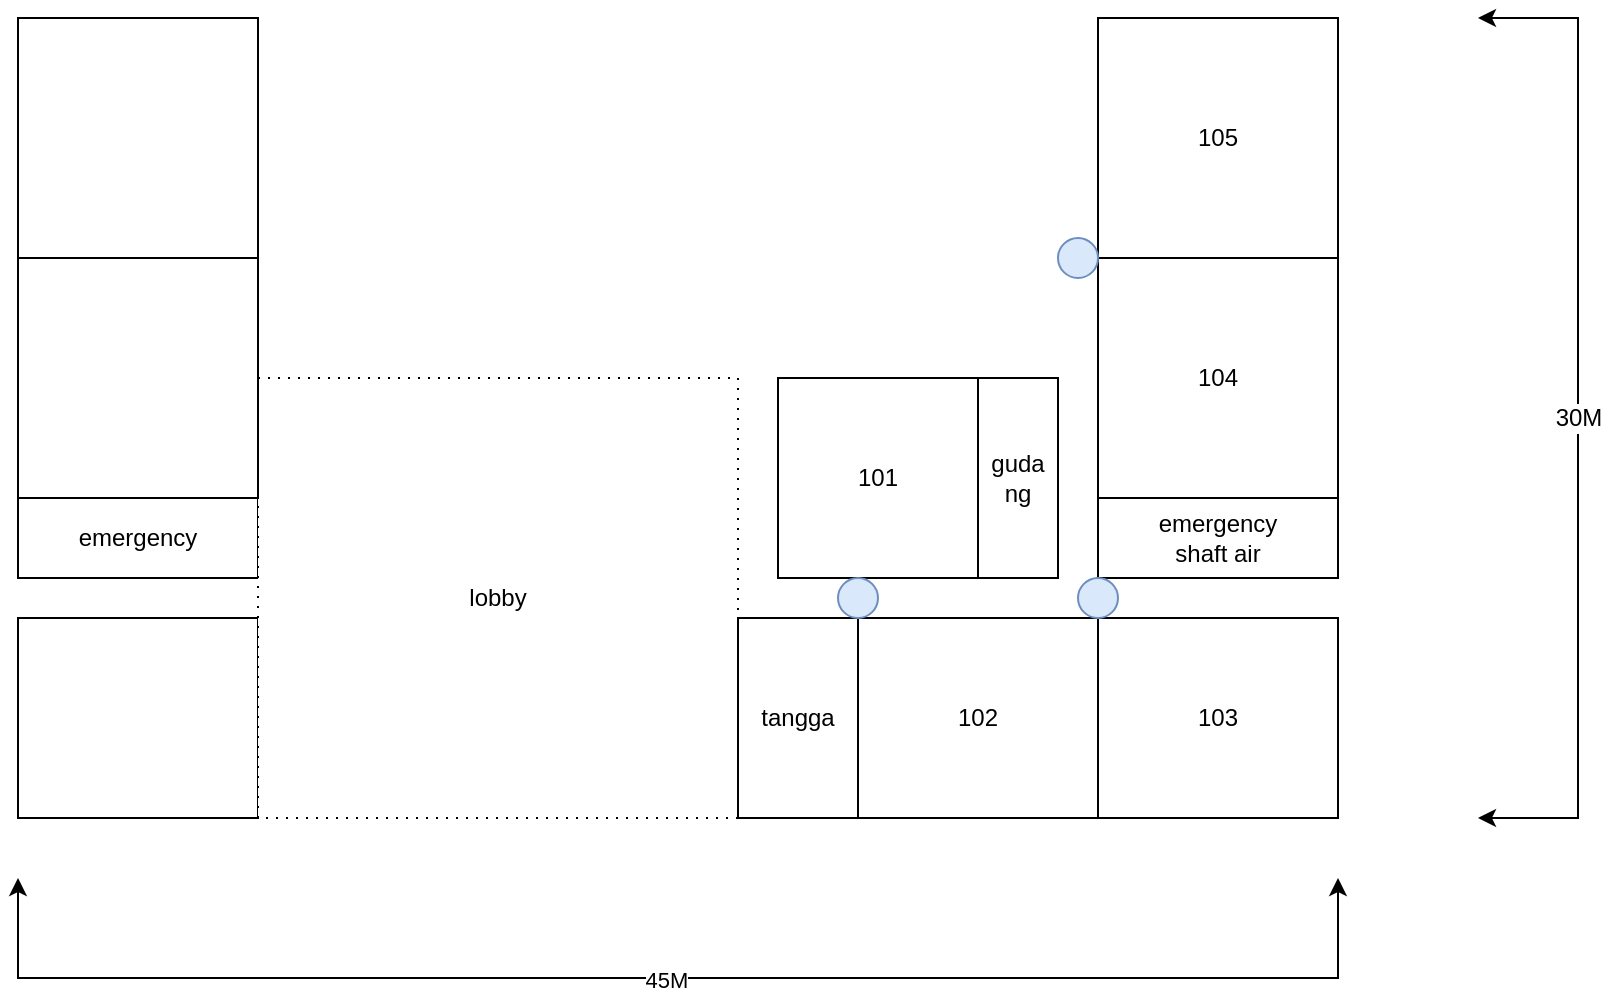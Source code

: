<mxfile version="28.1.0" pages="3">
  <diagram name="lt1" id="Ryh9sKyiQhLYInT_qm-5">
    <mxGraphModel dx="658" dy="552" grid="1" gridSize="10" guides="1" tooltips="1" connect="1" arrows="1" fold="1" page="1" pageScale="1" pageWidth="1169" pageHeight="827" math="0" shadow="0">
      <root>
        <mxCell id="6FYG-QUpL_KtXFAKSBGF-0" />
        <mxCell id="6FYG-QUpL_KtXFAKSBGF-1" parent="6FYG-QUpL_KtXFAKSBGF-0" />
        <mxCell id="6FYG-QUpL_KtXFAKSBGF-2" value="emergency" style="rounded=0;whiteSpace=wrap;html=1;shadow=0;" parent="6FYG-QUpL_KtXFAKSBGF-1" vertex="1">
          <mxGeometry x="200" y="320" width="120" height="40" as="geometry" />
        </mxCell>
        <mxCell id="6FYG-QUpL_KtXFAKSBGF-3" value="" style="rounded=0;whiteSpace=wrap;html=1;" parent="6FYG-QUpL_KtXFAKSBGF-1" vertex="1">
          <mxGeometry x="200" y="380" width="120" height="100" as="geometry" />
        </mxCell>
        <mxCell id="6FYG-QUpL_KtXFAKSBGF-4" value="lobby" style="rounded=0;whiteSpace=wrap;html=1;dashed=1;dashPattern=1 4;" parent="6FYG-QUpL_KtXFAKSBGF-1" vertex="1">
          <mxGeometry x="320" y="260" width="240" height="220" as="geometry" />
        </mxCell>
        <mxCell id="6FYG-QUpL_KtXFAKSBGF-7" value="tangga" style="rounded=0;whiteSpace=wrap;html=1;" parent="6FYG-QUpL_KtXFAKSBGF-1" vertex="1">
          <mxGeometry x="560" y="380" width="60" height="100" as="geometry" />
        </mxCell>
        <mxCell id="6FYG-QUpL_KtXFAKSBGF-8" value="101" style="rounded=0;whiteSpace=wrap;html=1;" parent="6FYG-QUpL_KtXFAKSBGF-1" vertex="1">
          <mxGeometry x="580" y="260" width="100" height="100" as="geometry" />
        </mxCell>
        <mxCell id="6FYG-QUpL_KtXFAKSBGF-9" value="guda&lt;div&gt;ng&lt;/div&gt;" style="rounded=0;whiteSpace=wrap;html=1;" parent="6FYG-QUpL_KtXFAKSBGF-1" vertex="1">
          <mxGeometry x="680" y="260" width="40" height="100" as="geometry" />
        </mxCell>
        <mxCell id="6FYG-QUpL_KtXFAKSBGF-10" value="303" style="rounded=0;whiteSpace=wrap;html=1;" parent="6FYG-QUpL_KtXFAKSBGF-1" vertex="1">
          <mxGeometry x="680" y="380" width="60" height="100" as="geometry" />
        </mxCell>
        <mxCell id="6FYG-QUpL_KtXFAKSBGF-11" value="102" style="rounded=0;whiteSpace=wrap;html=1;" parent="6FYG-QUpL_KtXFAKSBGF-1" vertex="1">
          <mxGeometry x="620" y="380" width="120" height="100" as="geometry" />
        </mxCell>
        <mxCell id="6FYG-QUpL_KtXFAKSBGF-12" value="305" style="rounded=0;whiteSpace=wrap;html=1;" parent="6FYG-QUpL_KtXFAKSBGF-1" vertex="1">
          <mxGeometry x="800" y="380" width="60" height="100" as="geometry" />
        </mxCell>
        <mxCell id="6FYG-QUpL_KtXFAKSBGF-13" value="103" style="rounded=0;whiteSpace=wrap;html=1;" parent="6FYG-QUpL_KtXFAKSBGF-1" vertex="1">
          <mxGeometry x="740" y="380" width="120" height="100" as="geometry" />
        </mxCell>
        <mxCell id="6FYG-QUpL_KtXFAKSBGF-14" value="emergency&lt;div&gt;shaft air&lt;/div&gt;" style="rounded=0;whiteSpace=wrap;html=1;shadow=0;" parent="6FYG-QUpL_KtXFAKSBGF-1" vertex="1">
          <mxGeometry x="740" y="320" width="120" height="40" as="geometry" />
        </mxCell>
        <mxCell id="6FYG-QUpL_KtXFAKSBGF-15" value="104" style="rounded=0;whiteSpace=wrap;html=1;" parent="6FYG-QUpL_KtXFAKSBGF-1" vertex="1">
          <mxGeometry x="740" y="200" width="120" height="120" as="geometry" />
        </mxCell>
        <mxCell id="6FYG-QUpL_KtXFAKSBGF-16" value="105" style="rounded=0;whiteSpace=wrap;html=1;" parent="6FYG-QUpL_KtXFAKSBGF-1" vertex="1">
          <mxGeometry x="740" y="80" width="120" height="120" as="geometry" />
        </mxCell>
        <mxCell id="6FYG-QUpL_KtXFAKSBGF-20" value="" style="rounded=0;whiteSpace=wrap;html=1;" parent="6FYG-QUpL_KtXFAKSBGF-1" vertex="1">
          <mxGeometry x="200" y="200" width="120" height="120" as="geometry" />
        </mxCell>
        <mxCell id="6FYG-QUpL_KtXFAKSBGF-21" value="" style="rounded=0;whiteSpace=wrap;html=1;" parent="6FYG-QUpL_KtXFAKSBGF-1" vertex="1">
          <mxGeometry x="200" y="80" width="120" height="120" as="geometry" />
        </mxCell>
        <mxCell id="2U9vTwSCfSshg6_ST1x--0" value="" style="endArrow=classic;startArrow=classic;html=1;rounded=0;" edge="1" parent="6FYG-QUpL_KtXFAKSBGF-1">
          <mxGeometry width="50" height="50" relative="1" as="geometry">
            <mxPoint x="200" y="510" as="sourcePoint" />
            <mxPoint x="860" y="510" as="targetPoint" />
            <Array as="points">
              <mxPoint x="200" y="560" />
              <mxPoint x="860" y="560" />
            </Array>
          </mxGeometry>
        </mxCell>
        <mxCell id="2U9vTwSCfSshg6_ST1x--1" value="45M" style="edgeLabel;html=1;align=center;verticalAlign=middle;resizable=0;points=[];" vertex="1" connectable="0" parent="2U9vTwSCfSshg6_ST1x--0">
          <mxGeometry x="-0.016" y="-1" relative="1" as="geometry">
            <mxPoint as="offset" />
          </mxGeometry>
        </mxCell>
        <mxCell id="B2B0B218Z7jjnWPeMXOd-1" value="30M" style="endArrow=classic;startArrow=classic;html=1;rounded=0;fontFamily=Helvetica;fontSize=12;fontColor=default;" edge="1" parent="6FYG-QUpL_KtXFAKSBGF-1">
          <mxGeometry width="50" height="50" relative="1" as="geometry">
            <mxPoint x="930" y="480" as="sourcePoint" />
            <mxPoint x="930" y="80" as="targetPoint" />
            <Array as="points">
              <mxPoint x="980" y="480" />
              <mxPoint x="980" y="80" />
            </Array>
          </mxGeometry>
        </mxCell>
        <mxCell id="gvDm76PM2nS7n1BrJmgp-0" value="" style="ellipse;whiteSpace=wrap;html=1;aspect=fixed;rounded=0;strokeColor=#6c8ebf;align=center;verticalAlign=middle;fontFamily=Helvetica;fontSize=12;fillColor=#dae8fc;" vertex="1" parent="6FYG-QUpL_KtXFAKSBGF-1">
          <mxGeometry x="610" y="360" width="20" height="20" as="geometry" />
        </mxCell>
        <mxCell id="gvDm76PM2nS7n1BrJmgp-1" value="" style="ellipse;whiteSpace=wrap;html=1;aspect=fixed;rounded=0;strokeColor=#6c8ebf;align=center;verticalAlign=middle;fontFamily=Helvetica;fontSize=12;fillColor=#dae8fc;" vertex="1" parent="6FYG-QUpL_KtXFAKSBGF-1">
          <mxGeometry x="730" y="360" width="20" height="20" as="geometry" />
        </mxCell>
        <mxCell id="gvDm76PM2nS7n1BrJmgp-2" value="" style="ellipse;whiteSpace=wrap;html=1;aspect=fixed;rounded=0;strokeColor=#6c8ebf;align=center;verticalAlign=middle;fontFamily=Helvetica;fontSize=12;fillColor=#dae8fc;" vertex="1" parent="6FYG-QUpL_KtXFAKSBGF-1">
          <mxGeometry x="720" y="190" width="20" height="20" as="geometry" />
        </mxCell>
      </root>
    </mxGraphModel>
  </diagram>
  <diagram name="lt2" id="4ATnXZZK_UvOnNCUI0Nd">
    <mxGraphModel dx="658" dy="552" grid="1" gridSize="10" guides="1" tooltips="1" connect="1" arrows="1" fold="1" page="1" pageScale="1" pageWidth="1169" pageHeight="827" math="0" shadow="0">
      <root>
        <mxCell id="ei8qJJ2HNMZ0bRNmfrHe-0" />
        <mxCell id="ei8qJJ2HNMZ0bRNmfrHe-1" parent="ei8qJJ2HNMZ0bRNmfrHe-0" />
        <mxCell id="ei8qJJ2HNMZ0bRNmfrHe-6" value="emergency" style="rounded=0;whiteSpace=wrap;html=1;shadow=0;" parent="ei8qJJ2HNMZ0bRNmfrHe-1" vertex="1">
          <mxGeometry x="200" y="320" width="120" height="40" as="geometry" />
        </mxCell>
        <mxCell id="ei8qJJ2HNMZ0bRNmfrHe-7" value="210" style="rounded=0;whiteSpace=wrap;html=1;" parent="ei8qJJ2HNMZ0bRNmfrHe-1" vertex="1">
          <mxGeometry x="200" y="380" width="120" height="100" as="geometry" />
        </mxCell>
        <mxCell id="ei8qJJ2HNMZ0bRNmfrHe-10" value="211" style="rounded=0;whiteSpace=wrap;html=1;" parent="ei8qJJ2HNMZ0bRNmfrHe-1" vertex="1">
          <mxGeometry x="320" y="380" width="120" height="100" as="geometry" />
        </mxCell>
        <mxCell id="ei8qJJ2HNMZ0bRNmfrHe-11" value="212" style="rounded=0;whiteSpace=wrap;html=1;" parent="ei8qJJ2HNMZ0bRNmfrHe-1" vertex="1">
          <mxGeometry x="440" y="380" width="60" height="100" as="geometry" />
        </mxCell>
        <mxCell id="ei8qJJ2HNMZ0bRNmfrHe-12" value="213" style="rounded=0;whiteSpace=wrap;html=1;" parent="ei8qJJ2HNMZ0bRNmfrHe-1" vertex="1">
          <mxGeometry x="500" y="380" width="60" height="100" as="geometry" />
        </mxCell>
        <mxCell id="ei8qJJ2HNMZ0bRNmfrHe-13" value="tangga" style="rounded=0;whiteSpace=wrap;html=1;" parent="ei8qJJ2HNMZ0bRNmfrHe-1" vertex="1">
          <mxGeometry x="560" y="380" width="60" height="100" as="geometry" />
        </mxCell>
        <mxCell id="ei8qJJ2HNMZ0bRNmfrHe-14" value="205" style="rounded=0;whiteSpace=wrap;html=1;" parent="ei8qJJ2HNMZ0bRNmfrHe-1" vertex="1">
          <mxGeometry x="580" y="260" width="100" height="100" as="geometry" />
        </mxCell>
        <mxCell id="ei8qJJ2HNMZ0bRNmfrHe-15" value="guda&lt;div&gt;ng&lt;/div&gt;" style="rounded=0;whiteSpace=wrap;html=1;" parent="ei8qJJ2HNMZ0bRNmfrHe-1" vertex="1">
          <mxGeometry x="680" y="260" width="40" height="100" as="geometry" />
        </mxCell>
        <mxCell id="ei8qJJ2HNMZ0bRNmfrHe-16" value="303" style="rounded=0;whiteSpace=wrap;html=1;" parent="ei8qJJ2HNMZ0bRNmfrHe-1" vertex="1">
          <mxGeometry x="680" y="380" width="60" height="100" as="geometry" />
        </mxCell>
        <mxCell id="ei8qJJ2HNMZ0bRNmfrHe-17" value="201" style="rounded=0;whiteSpace=wrap;html=1;" parent="ei8qJJ2HNMZ0bRNmfrHe-1" vertex="1">
          <mxGeometry x="620" y="380" width="120" height="100" as="geometry" />
        </mxCell>
        <mxCell id="ei8qJJ2HNMZ0bRNmfrHe-18" value="305" style="rounded=0;whiteSpace=wrap;html=1;" parent="ei8qJJ2HNMZ0bRNmfrHe-1" vertex="1">
          <mxGeometry x="800" y="380" width="60" height="100" as="geometry" />
        </mxCell>
        <mxCell id="ei8qJJ2HNMZ0bRNmfrHe-19" value="202" style="rounded=0;whiteSpace=wrap;html=1;" parent="ei8qJJ2HNMZ0bRNmfrHe-1" vertex="1">
          <mxGeometry x="740" y="380" width="120" height="100" as="geometry" />
        </mxCell>
        <mxCell id="ei8qJJ2HNMZ0bRNmfrHe-20" value="emergency&lt;div&gt;shart air&lt;/div&gt;" style="rounded=0;whiteSpace=wrap;html=1;shadow=0;" parent="ei8qJJ2HNMZ0bRNmfrHe-1" vertex="1">
          <mxGeometry x="740" y="320" width="120" height="40" as="geometry" />
        </mxCell>
        <mxCell id="ei8qJJ2HNMZ0bRNmfrHe-21" value="203" style="rounded=0;whiteSpace=wrap;html=1;" parent="ei8qJJ2HNMZ0bRNmfrHe-1" vertex="1">
          <mxGeometry x="740" y="200" width="120" height="120" as="geometry" />
        </mxCell>
        <mxCell id="ei8qJJ2HNMZ0bRNmfrHe-22" value="204" style="rounded=0;whiteSpace=wrap;html=1;" parent="ei8qJJ2HNMZ0bRNmfrHe-1" vertex="1">
          <mxGeometry x="740" y="80" width="120" height="120" as="geometry" />
        </mxCell>
        <mxCell id="PkGmgkt3UwGPl_x2E_2j-0" value="206" style="rounded=0;whiteSpace=wrap;html=1;" parent="ei8qJJ2HNMZ0bRNmfrHe-1" vertex="1">
          <mxGeometry x="470" y="260" width="110" height="100" as="geometry" />
        </mxCell>
        <mxCell id="PkGmgkt3UwGPl_x2E_2j-1" value="207" style="rounded=0;whiteSpace=wrap;html=1;" parent="ei8qJJ2HNMZ0bRNmfrHe-1" vertex="1">
          <mxGeometry x="370" y="260" width="100" height="100" as="geometry" />
        </mxCell>
        <mxCell id="PkGmgkt3UwGPl_x2E_2j-2" value="stora&lt;div&gt;ge&lt;/div&gt;" style="rounded=0;whiteSpace=wrap;html=1;" parent="ei8qJJ2HNMZ0bRNmfrHe-1" vertex="1">
          <mxGeometry x="340" y="260" width="30" height="100" as="geometry" />
        </mxCell>
        <mxCell id="PkGmgkt3UwGPl_x2E_2j-3" value="209" style="rounded=0;whiteSpace=wrap;html=1;" parent="ei8qJJ2HNMZ0bRNmfrHe-1" vertex="1">
          <mxGeometry x="200" y="200" width="120" height="120" as="geometry" />
        </mxCell>
        <mxCell id="PkGmgkt3UwGPl_x2E_2j-4" value="208" style="rounded=0;whiteSpace=wrap;html=1;" parent="ei8qJJ2HNMZ0bRNmfrHe-1" vertex="1">
          <mxGeometry x="200" y="80" width="120" height="120" as="geometry" />
        </mxCell>
        <mxCell id="OvV7I9xOFddMslHvAALR-0" value="" style="endArrow=classic;startArrow=classic;html=1;rounded=0;" edge="1" parent="ei8qJJ2HNMZ0bRNmfrHe-1">
          <mxGeometry width="50" height="50" relative="1" as="geometry">
            <mxPoint x="200" y="510" as="sourcePoint" />
            <mxPoint x="860" y="510" as="targetPoint" />
            <Array as="points">
              <mxPoint x="200" y="560" />
              <mxPoint x="860" y="560" />
            </Array>
          </mxGeometry>
        </mxCell>
        <mxCell id="OvV7I9xOFddMslHvAALR-1" value="45M" style="edgeLabel;html=1;align=center;verticalAlign=middle;resizable=0;points=[];" vertex="1" connectable="0" parent="OvV7I9xOFddMslHvAALR-0">
          <mxGeometry x="-0.016" y="-1" relative="1" as="geometry">
            <mxPoint as="offset" />
          </mxGeometry>
        </mxCell>
        <mxCell id="Md_KRf8yG-ptMDsn8d2x-0" value="30M" style="endArrow=classic;startArrow=classic;html=1;rounded=0;fontFamily=Helvetica;fontSize=12;fontColor=default;" edge="1" parent="ei8qJJ2HNMZ0bRNmfrHe-1">
          <mxGeometry width="50" height="50" relative="1" as="geometry">
            <mxPoint x="920" y="480" as="sourcePoint" />
            <mxPoint x="920" y="80" as="targetPoint" />
            <Array as="points">
              <mxPoint x="970" y="480" />
              <mxPoint x="970" y="80" />
            </Array>
          </mxGeometry>
        </mxCell>
        <mxCell id="zoBdd5iqr9fA2ohtBtXW-0" value="" style="ellipse;whiteSpace=wrap;html=1;aspect=fixed;rounded=0;strokeColor=#6c8ebf;align=center;verticalAlign=middle;fontFamily=Helvetica;fontSize=12;fillColor=#dae8fc;" vertex="1" parent="ei8qJJ2HNMZ0bRNmfrHe-1">
          <mxGeometry x="320" y="190" width="20" height="20" as="geometry" />
        </mxCell>
        <mxCell id="zoBdd5iqr9fA2ohtBtXW-1" value="" style="ellipse;whiteSpace=wrap;html=1;aspect=fixed;rounded=0;strokeColor=#6c8ebf;align=center;verticalAlign=middle;fontFamily=Helvetica;fontSize=12;fillColor=#dae8fc;" vertex="1" parent="ei8qJJ2HNMZ0bRNmfrHe-1">
          <mxGeometry x="310" y="360" width="20" height="20" as="geometry" />
        </mxCell>
        <mxCell id="zoBdd5iqr9fA2ohtBtXW-2" value="" style="ellipse;whiteSpace=wrap;html=1;aspect=fixed;rounded=0;strokeColor=#6c8ebf;align=center;verticalAlign=middle;fontFamily=Helvetica;fontSize=12;fillColor=#dae8fc;" vertex="1" parent="ei8qJJ2HNMZ0bRNmfrHe-1">
          <mxGeometry x="460" y="360" width="20" height="20" as="geometry" />
        </mxCell>
        <mxCell id="zoBdd5iqr9fA2ohtBtXW-3" value="" style="ellipse;whiteSpace=wrap;html=1;aspect=fixed;rounded=0;strokeColor=#6c8ebf;align=center;verticalAlign=middle;fontFamily=Helvetica;fontSize=12;fillColor=#dae8fc;" vertex="1" parent="ei8qJJ2HNMZ0bRNmfrHe-1">
          <mxGeometry x="730" y="360" width="20" height="20" as="geometry" />
        </mxCell>
        <mxCell id="zoBdd5iqr9fA2ohtBtXW-4" value="" style="ellipse;whiteSpace=wrap;html=1;aspect=fixed;rounded=0;strokeColor=#6c8ebf;align=center;verticalAlign=middle;fontFamily=Helvetica;fontSize=12;fillColor=#dae8fc;" vertex="1" parent="ei8qJJ2HNMZ0bRNmfrHe-1">
          <mxGeometry x="720" y="190" width="20" height="20" as="geometry" />
        </mxCell>
        <mxCell id="zoBdd5iqr9fA2ohtBtXW-5" value="" style="ellipse;whiteSpace=wrap;html=1;aspect=fixed;rounded=0;strokeColor=#6c8ebf;align=center;verticalAlign=middle;fontFamily=Helvetica;fontSize=12;fillColor=#dae8fc;" vertex="1" parent="ei8qJJ2HNMZ0bRNmfrHe-1">
          <mxGeometry x="610" y="360" width="20" height="20" as="geometry" />
        </mxCell>
      </root>
    </mxGraphModel>
  </diagram>
  <diagram name="lt3" id="yY23YT42wjt0J4VmDzSI">
    <mxGraphModel dx="658" dy="552" grid="1" gridSize="10" guides="1" tooltips="1" connect="1" arrows="1" fold="1" page="1" pageScale="1" pageWidth="1169" pageHeight="827" math="0" shadow="0">
      <root>
        <mxCell id="0" />
        <mxCell id="1" parent="0" />
        <mxCell id="dqrhQqawZ4_geBMDoGWQ-1" value="317" style="rounded=0;whiteSpace=wrap;html=1;" parent="1" vertex="1">
          <mxGeometry x="199" y="80" width="60" height="100" as="geometry" />
        </mxCell>
        <mxCell id="dqrhQqawZ4_geBMDoGWQ-2" value="315" style="rounded=0;whiteSpace=wrap;html=1;shadow=0;" parent="1" vertex="1">
          <mxGeometry x="199" y="260" width="120" height="60" as="geometry" />
        </mxCell>
        <mxCell id="dqrhQqawZ4_geBMDoGWQ-5" value="318" style="rounded=0;whiteSpace=wrap;html=1;" parent="1" vertex="1">
          <mxGeometry x="259" y="80" width="60" height="100" as="geometry" />
        </mxCell>
        <mxCell id="dqrhQqawZ4_geBMDoGWQ-6" value="316" style="rounded=0;whiteSpace=wrap;html=1;" parent="1" vertex="1">
          <mxGeometry x="199" y="200" width="120" height="60" as="geometry" />
        </mxCell>
        <mxCell id="dqrhQqawZ4_geBMDoGWQ-7" value="emergency" style="rounded=0;whiteSpace=wrap;html=1;shadow=0;" parent="1" vertex="1">
          <mxGeometry x="199" y="320" width="120" height="40" as="geometry" />
        </mxCell>
        <mxCell id="dqrhQqawZ4_geBMDoGWQ-8" value="314" style="rounded=0;whiteSpace=wrap;html=1;" parent="1" vertex="1">
          <mxGeometry x="199" y="380" width="60" height="100" as="geometry" />
        </mxCell>
        <mxCell id="dqrhQqawZ4_geBMDoGWQ-9" value="313" style="rounded=0;whiteSpace=wrap;html=1;" parent="1" vertex="1">
          <mxGeometry x="259" y="380" width="60" height="100" as="geometry" />
        </mxCell>
        <mxCell id="dqrhQqawZ4_geBMDoGWQ-10" value="312" style="rounded=0;whiteSpace=wrap;html=1;" parent="1" vertex="1">
          <mxGeometry x="319" y="380" width="60" height="100" as="geometry" />
        </mxCell>
        <mxCell id="dqrhQqawZ4_geBMDoGWQ-11" value="311" style="rounded=0;whiteSpace=wrap;html=1;" parent="1" vertex="1">
          <mxGeometry x="379" y="380" width="60" height="100" as="geometry" />
        </mxCell>
        <mxCell id="dqrhQqawZ4_geBMDoGWQ-12" value="310" style="rounded=0;whiteSpace=wrap;html=1;" parent="1" vertex="1">
          <mxGeometry x="439" y="380" width="60" height="100" as="geometry" />
        </mxCell>
        <mxCell id="dqrhQqawZ4_geBMDoGWQ-13" value="storage" style="rounded=0;whiteSpace=wrap;html=1;" parent="1" vertex="1">
          <mxGeometry x="499" y="380" width="60" height="100" as="geometry" />
        </mxCell>
        <mxCell id="dqrhQqawZ4_geBMDoGWQ-14" value="tangga" style="rounded=0;whiteSpace=wrap;html=1;" parent="1" vertex="1">
          <mxGeometry x="559" y="380" width="60" height="100" as="geometry" />
        </mxCell>
        <mxCell id="dqrhQqawZ4_geBMDoGWQ-15" value="301" style="rounded=0;whiteSpace=wrap;html=1;" parent="1" vertex="1">
          <mxGeometry x="619" y="260" width="60" height="100" as="geometry" />
        </mxCell>
        <mxCell id="dqrhQqawZ4_geBMDoGWQ-16" value="guda&lt;div&gt;ng&lt;/div&gt;" style="rounded=0;whiteSpace=wrap;html=1;" parent="1" vertex="1">
          <mxGeometry x="679" y="260" width="40" height="100" as="geometry" />
        </mxCell>
        <mxCell id="dqrhQqawZ4_geBMDoGWQ-17" value="303" style="rounded=0;whiteSpace=wrap;html=1;" parent="1" vertex="1">
          <mxGeometry x="679" y="380" width="60" height="100" as="geometry" />
        </mxCell>
        <mxCell id="dqrhQqawZ4_geBMDoGWQ-18" value="302" style="rounded=0;whiteSpace=wrap;html=1;" parent="1" vertex="1">
          <mxGeometry x="619" y="380" width="60" height="100" as="geometry" />
        </mxCell>
        <mxCell id="dqrhQqawZ4_geBMDoGWQ-19" value="305" style="rounded=0;whiteSpace=wrap;html=1;" parent="1" vertex="1">
          <mxGeometry x="799" y="380" width="60" height="100" as="geometry" />
        </mxCell>
        <mxCell id="dqrhQqawZ4_geBMDoGWQ-20" value="304" style="rounded=0;whiteSpace=wrap;html=1;" parent="1" vertex="1">
          <mxGeometry x="739" y="380" width="60" height="100" as="geometry" />
        </mxCell>
        <mxCell id="dqrhQqawZ4_geBMDoGWQ-21" value="emergency&lt;div&gt;shaft air&lt;/div&gt;" style="rounded=0;whiteSpace=wrap;html=1;shadow=0;" parent="1" vertex="1">
          <mxGeometry x="739" y="320" width="120" height="40" as="geometry" />
        </mxCell>
        <mxCell id="dqrhQqawZ4_geBMDoGWQ-22" value="306" style="rounded=0;whiteSpace=wrap;html=1;" parent="1" vertex="1">
          <mxGeometry x="739" y="260" width="120" height="60" as="geometry" />
        </mxCell>
        <mxCell id="dqrhQqawZ4_geBMDoGWQ-23" value="307" style="rounded=0;whiteSpace=wrap;html=1;" parent="1" vertex="1">
          <mxGeometry x="739" y="200" width="120" height="60" as="geometry" />
        </mxCell>
        <mxCell id="dqrhQqawZ4_geBMDoGWQ-24" value="308" style="rounded=0;whiteSpace=wrap;html=1;" parent="1" vertex="1">
          <mxGeometry x="739" y="80" width="60" height="100" as="geometry" />
        </mxCell>
        <mxCell id="dqrhQqawZ4_geBMDoGWQ-25" value="309" style="rounded=0;whiteSpace=wrap;html=1;" parent="1" vertex="1">
          <mxGeometry x="799" y="80" width="60" height="100" as="geometry" />
        </mxCell>
        <mxCell id="BACzowBmlHyUbT6FK7NI-1" value="" style="endArrow=classic;startArrow=classic;html=1;rounded=0;" edge="1" parent="1">
          <mxGeometry width="50" height="50" relative="1" as="geometry">
            <mxPoint x="199" y="510" as="sourcePoint" />
            <mxPoint x="859" y="510" as="targetPoint" />
            <Array as="points">
              <mxPoint x="199" y="560" />
              <mxPoint x="859" y="560" />
            </Array>
          </mxGeometry>
        </mxCell>
        <mxCell id="BACzowBmlHyUbT6FK7NI-2" value="45M" style="edgeLabel;html=1;align=center;verticalAlign=middle;resizable=0;points=[];" vertex="1" connectable="0" parent="BACzowBmlHyUbT6FK7NI-1">
          <mxGeometry x="-0.016" y="-1" relative="1" as="geometry">
            <mxPoint as="offset" />
          </mxGeometry>
        </mxCell>
        <mxCell id="Em1Kv4miuY6S6SsWqzUu-1" value="area terbuka komunal&lt;div&gt;dapur umum&lt;/div&gt;" style="rounded=0;whiteSpace=wrap;html=1;strokeColor=default;dashed=1;dashPattern=1 4;" vertex="1" parent="1">
          <mxGeometry x="339" y="260" width="280" height="100" as="geometry" />
        </mxCell>
        <mxCell id="Em1Kv4miuY6S6SsWqzUu-3" value="30M" style="endArrow=classic;startArrow=classic;html=1;rounded=0;fontFamily=Helvetica;fontSize=12;fontColor=default;" edge="1" parent="1">
          <mxGeometry width="50" height="50" relative="1" as="geometry">
            <mxPoint x="919" y="480" as="sourcePoint" />
            <mxPoint x="919" y="80" as="targetPoint" />
            <Array as="points">
              <mxPoint x="969" y="480" />
              <mxPoint x="969" y="80" />
            </Array>
          </mxGeometry>
        </mxCell>
        <mxCell id="A7ceLvBqtHdDX5xX3aw9-1" value="" style="ellipse;whiteSpace=wrap;html=1;aspect=fixed;rounded=0;strokeColor=#6c8ebf;align=center;verticalAlign=middle;fontFamily=Helvetica;fontSize=12;fillColor=#dae8fc;" vertex="1" parent="1">
          <mxGeometry x="670" y="360" width="20" height="20" as="geometry" />
        </mxCell>
        <mxCell id="A7ceLvBqtHdDX5xX3aw9-2" value="" style="ellipse;whiteSpace=wrap;html=1;aspect=fixed;rounded=0;strokeColor=#6c8ebf;align=center;verticalAlign=middle;fontFamily=Helvetica;fontSize=12;fillColor=#dae8fc;" vertex="1" parent="1">
          <mxGeometry x="789" y="360" width="20" height="20" as="geometry" />
        </mxCell>
        <mxCell id="A7ceLvBqtHdDX5xX3aw9-3" value="" style="ellipse;whiteSpace=wrap;html=1;aspect=fixed;rounded=0;strokeColor=#6c8ebf;align=center;verticalAlign=middle;fontFamily=Helvetica;fontSize=12;fillColor=#dae8fc;" vertex="1" parent="1">
          <mxGeometry x="719" y="250" width="20" height="20" as="geometry" />
        </mxCell>
        <mxCell id="A7ceLvBqtHdDX5xX3aw9-4" value="" style="ellipse;whiteSpace=wrap;html=1;aspect=fixed;rounded=0;strokeColor=#6c8ebf;align=center;verticalAlign=middle;fontFamily=Helvetica;fontSize=12;fillColor=#dae8fc;" vertex="1" parent="1">
          <mxGeometry x="789" y="180" width="20" height="20" as="geometry" />
        </mxCell>
        <mxCell id="A7ceLvBqtHdDX5xX3aw9-5" value="" style="ellipse;whiteSpace=wrap;html=1;aspect=fixed;rounded=0;strokeColor=#6c8ebf;align=center;verticalAlign=middle;fontFamily=Helvetica;fontSize=12;fillColor=#dae8fc;" vertex="1" parent="1">
          <mxGeometry x="249" y="360" width="20" height="20" as="geometry" />
        </mxCell>
        <mxCell id="A7ceLvBqtHdDX5xX3aw9-6" value="" style="ellipse;whiteSpace=wrap;html=1;aspect=fixed;rounded=0;strokeColor=#6c8ebf;align=center;verticalAlign=middle;fontFamily=Helvetica;fontSize=12;fillColor=#dae8fc;" vertex="1" parent="1">
          <mxGeometry x="399" y="360" width="20" height="20" as="geometry" />
        </mxCell>
        <mxCell id="A7ceLvBqtHdDX5xX3aw9-7" value="" style="ellipse;whiteSpace=wrap;html=1;aspect=fixed;rounded=0;strokeColor=#6c8ebf;align=center;verticalAlign=middle;fontFamily=Helvetica;fontSize=12;fillColor=#dae8fc;" vertex="1" parent="1">
          <mxGeometry x="319" y="250" width="20" height="20" as="geometry" />
        </mxCell>
        <mxCell id="A7ceLvBqtHdDX5xX3aw9-8" value="" style="ellipse;whiteSpace=wrap;html=1;aspect=fixed;rounded=0;strokeColor=#6c8ebf;align=center;verticalAlign=middle;fontFamily=Helvetica;fontSize=12;fillColor=#dae8fc;" vertex="1" parent="1">
          <mxGeometry x="249" y="180" width="20" height="20" as="geometry" />
        </mxCell>
      </root>
    </mxGraphModel>
  </diagram>
</mxfile>
